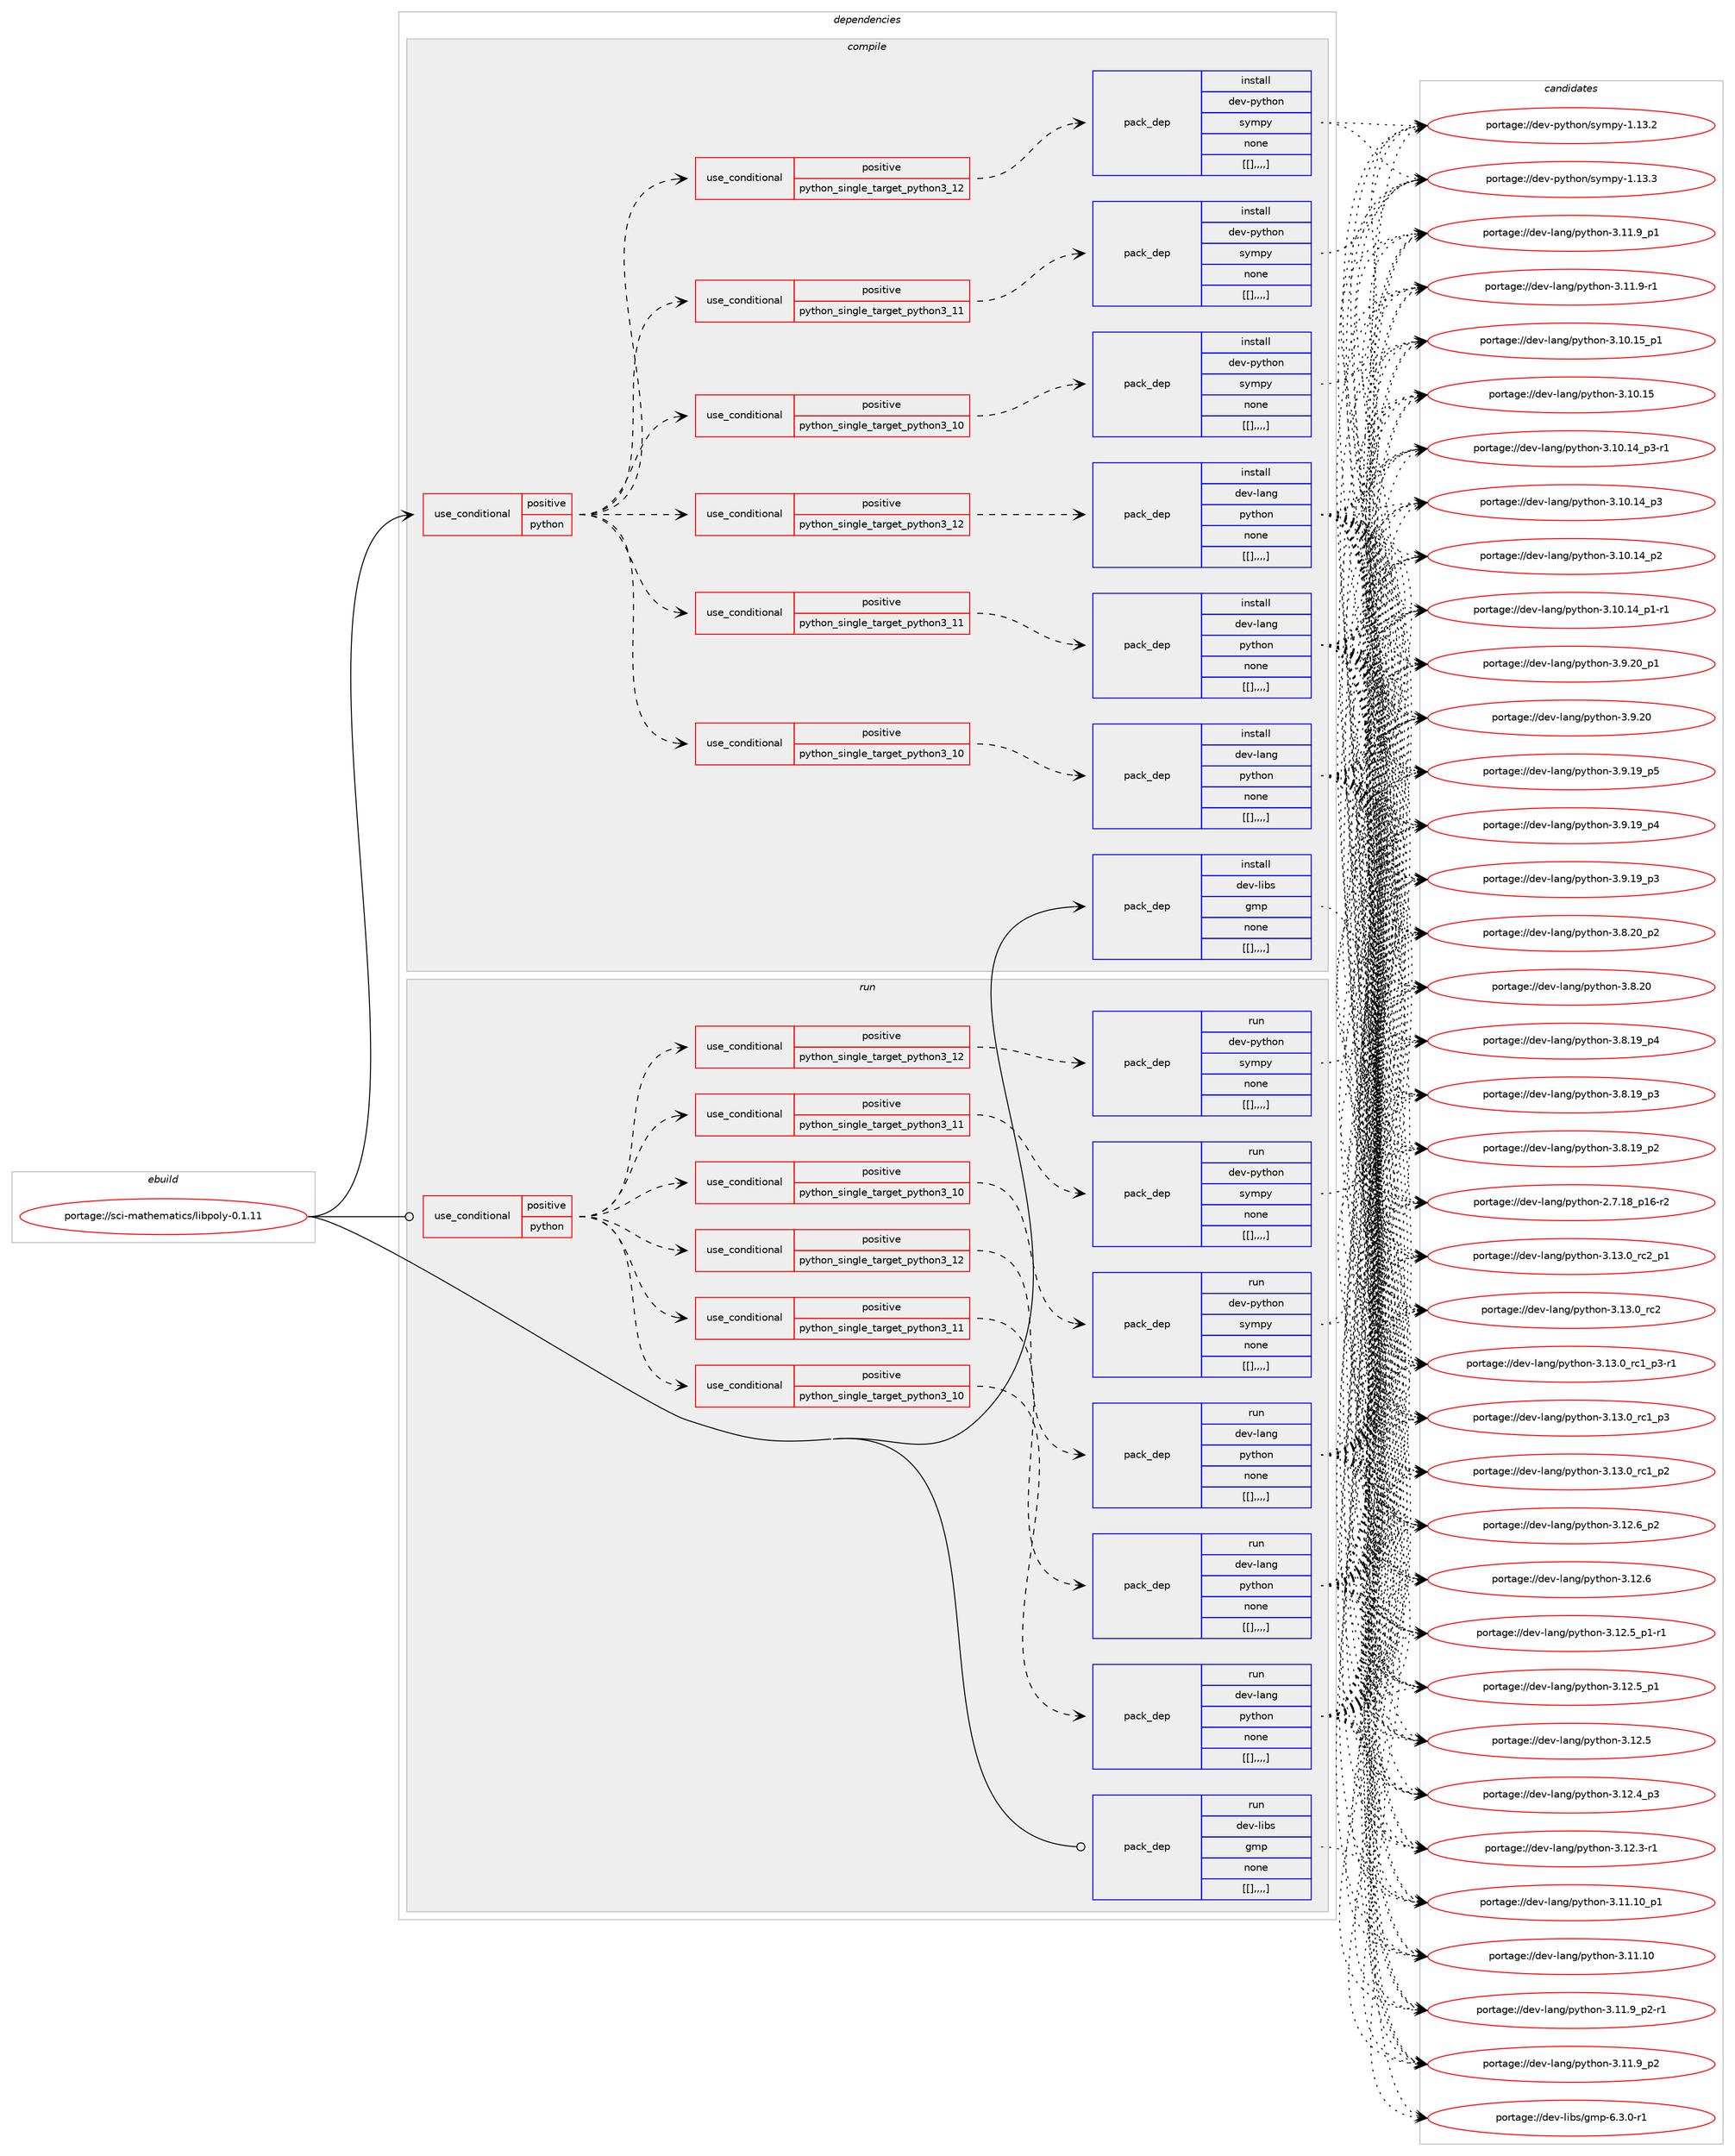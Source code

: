 digraph prolog {

# *************
# Graph options
# *************

newrank=true;
concentrate=true;
compound=true;
graph [rankdir=LR,fontname=Helvetica,fontsize=10,ranksep=1.5];#, ranksep=2.5, nodesep=0.2];
edge  [arrowhead=vee];
node  [fontname=Helvetica,fontsize=10];

# **********
# The ebuild
# **********

subgraph cluster_leftcol {
color=gray;
label=<<i>ebuild</i>>;
id [label="portage://sci-mathematics/libpoly-0.1.11", color=red, width=4, href="../sci-mathematics/libpoly-0.1.11.svg"];
}

# ****************
# The dependencies
# ****************

subgraph cluster_midcol {
color=gray;
label=<<i>dependencies</i>>;
subgraph cluster_compile {
fillcolor="#eeeeee";
style=filled;
label=<<i>compile</i>>;
subgraph cond112012 {
dependency418278 [label=<<TABLE BORDER="0" CELLBORDER="1" CELLSPACING="0" CELLPADDING="4"><TR><TD ROWSPAN="3" CELLPADDING="10">use_conditional</TD></TR><TR><TD>positive</TD></TR><TR><TD>python</TD></TR></TABLE>>, shape=none, color=red];
subgraph cond112013 {
dependency418279 [label=<<TABLE BORDER="0" CELLBORDER="1" CELLSPACING="0" CELLPADDING="4"><TR><TD ROWSPAN="3" CELLPADDING="10">use_conditional</TD></TR><TR><TD>positive</TD></TR><TR><TD>python_single_target_python3_10</TD></TR></TABLE>>, shape=none, color=red];
subgraph pack303366 {
dependency418280 [label=<<TABLE BORDER="0" CELLBORDER="1" CELLSPACING="0" CELLPADDING="4" WIDTH="220"><TR><TD ROWSPAN="6" CELLPADDING="30">pack_dep</TD></TR><TR><TD WIDTH="110">install</TD></TR><TR><TD>dev-lang</TD></TR><TR><TD>python</TD></TR><TR><TD>none</TD></TR><TR><TD>[[],,,,]</TD></TR></TABLE>>, shape=none, color=blue];
}
dependency418279:e -> dependency418280:w [weight=20,style="dashed",arrowhead="vee"];
}
dependency418278:e -> dependency418279:w [weight=20,style="dashed",arrowhead="vee"];
subgraph cond112014 {
dependency418281 [label=<<TABLE BORDER="0" CELLBORDER="1" CELLSPACING="0" CELLPADDING="4"><TR><TD ROWSPAN="3" CELLPADDING="10">use_conditional</TD></TR><TR><TD>positive</TD></TR><TR><TD>python_single_target_python3_11</TD></TR></TABLE>>, shape=none, color=red];
subgraph pack303367 {
dependency418282 [label=<<TABLE BORDER="0" CELLBORDER="1" CELLSPACING="0" CELLPADDING="4" WIDTH="220"><TR><TD ROWSPAN="6" CELLPADDING="30">pack_dep</TD></TR><TR><TD WIDTH="110">install</TD></TR><TR><TD>dev-lang</TD></TR><TR><TD>python</TD></TR><TR><TD>none</TD></TR><TR><TD>[[],,,,]</TD></TR></TABLE>>, shape=none, color=blue];
}
dependency418281:e -> dependency418282:w [weight=20,style="dashed",arrowhead="vee"];
}
dependency418278:e -> dependency418281:w [weight=20,style="dashed",arrowhead="vee"];
subgraph cond112015 {
dependency418283 [label=<<TABLE BORDER="0" CELLBORDER="1" CELLSPACING="0" CELLPADDING="4"><TR><TD ROWSPAN="3" CELLPADDING="10">use_conditional</TD></TR><TR><TD>positive</TD></TR><TR><TD>python_single_target_python3_12</TD></TR></TABLE>>, shape=none, color=red];
subgraph pack303368 {
dependency418284 [label=<<TABLE BORDER="0" CELLBORDER="1" CELLSPACING="0" CELLPADDING="4" WIDTH="220"><TR><TD ROWSPAN="6" CELLPADDING="30">pack_dep</TD></TR><TR><TD WIDTH="110">install</TD></TR><TR><TD>dev-lang</TD></TR><TR><TD>python</TD></TR><TR><TD>none</TD></TR><TR><TD>[[],,,,]</TD></TR></TABLE>>, shape=none, color=blue];
}
dependency418283:e -> dependency418284:w [weight=20,style="dashed",arrowhead="vee"];
}
dependency418278:e -> dependency418283:w [weight=20,style="dashed",arrowhead="vee"];
subgraph cond112016 {
dependency418285 [label=<<TABLE BORDER="0" CELLBORDER="1" CELLSPACING="0" CELLPADDING="4"><TR><TD ROWSPAN="3" CELLPADDING="10">use_conditional</TD></TR><TR><TD>positive</TD></TR><TR><TD>python_single_target_python3_10</TD></TR></TABLE>>, shape=none, color=red];
subgraph pack303369 {
dependency418286 [label=<<TABLE BORDER="0" CELLBORDER="1" CELLSPACING="0" CELLPADDING="4" WIDTH="220"><TR><TD ROWSPAN="6" CELLPADDING="30">pack_dep</TD></TR><TR><TD WIDTH="110">install</TD></TR><TR><TD>dev-python</TD></TR><TR><TD>sympy</TD></TR><TR><TD>none</TD></TR><TR><TD>[[],,,,]</TD></TR></TABLE>>, shape=none, color=blue];
}
dependency418285:e -> dependency418286:w [weight=20,style="dashed",arrowhead="vee"];
}
dependency418278:e -> dependency418285:w [weight=20,style="dashed",arrowhead="vee"];
subgraph cond112017 {
dependency418287 [label=<<TABLE BORDER="0" CELLBORDER="1" CELLSPACING="0" CELLPADDING="4"><TR><TD ROWSPAN="3" CELLPADDING="10">use_conditional</TD></TR><TR><TD>positive</TD></TR><TR><TD>python_single_target_python3_11</TD></TR></TABLE>>, shape=none, color=red];
subgraph pack303370 {
dependency418288 [label=<<TABLE BORDER="0" CELLBORDER="1" CELLSPACING="0" CELLPADDING="4" WIDTH="220"><TR><TD ROWSPAN="6" CELLPADDING="30">pack_dep</TD></TR><TR><TD WIDTH="110">install</TD></TR><TR><TD>dev-python</TD></TR><TR><TD>sympy</TD></TR><TR><TD>none</TD></TR><TR><TD>[[],,,,]</TD></TR></TABLE>>, shape=none, color=blue];
}
dependency418287:e -> dependency418288:w [weight=20,style="dashed",arrowhead="vee"];
}
dependency418278:e -> dependency418287:w [weight=20,style="dashed",arrowhead="vee"];
subgraph cond112018 {
dependency418289 [label=<<TABLE BORDER="0" CELLBORDER="1" CELLSPACING="0" CELLPADDING="4"><TR><TD ROWSPAN="3" CELLPADDING="10">use_conditional</TD></TR><TR><TD>positive</TD></TR><TR><TD>python_single_target_python3_12</TD></TR></TABLE>>, shape=none, color=red];
subgraph pack303371 {
dependency418290 [label=<<TABLE BORDER="0" CELLBORDER="1" CELLSPACING="0" CELLPADDING="4" WIDTH="220"><TR><TD ROWSPAN="6" CELLPADDING="30">pack_dep</TD></TR><TR><TD WIDTH="110">install</TD></TR><TR><TD>dev-python</TD></TR><TR><TD>sympy</TD></TR><TR><TD>none</TD></TR><TR><TD>[[],,,,]</TD></TR></TABLE>>, shape=none, color=blue];
}
dependency418289:e -> dependency418290:w [weight=20,style="dashed",arrowhead="vee"];
}
dependency418278:e -> dependency418289:w [weight=20,style="dashed",arrowhead="vee"];
}
id:e -> dependency418278:w [weight=20,style="solid",arrowhead="vee"];
subgraph pack303372 {
dependency418291 [label=<<TABLE BORDER="0" CELLBORDER="1" CELLSPACING="0" CELLPADDING="4" WIDTH="220"><TR><TD ROWSPAN="6" CELLPADDING="30">pack_dep</TD></TR><TR><TD WIDTH="110">install</TD></TR><TR><TD>dev-libs</TD></TR><TR><TD>gmp</TD></TR><TR><TD>none</TD></TR><TR><TD>[[],,,,]</TD></TR></TABLE>>, shape=none, color=blue];
}
id:e -> dependency418291:w [weight=20,style="solid",arrowhead="vee"];
}
subgraph cluster_compileandrun {
fillcolor="#eeeeee";
style=filled;
label=<<i>compile and run</i>>;
}
subgraph cluster_run {
fillcolor="#eeeeee";
style=filled;
label=<<i>run</i>>;
subgraph cond112019 {
dependency418292 [label=<<TABLE BORDER="0" CELLBORDER="1" CELLSPACING="0" CELLPADDING="4"><TR><TD ROWSPAN="3" CELLPADDING="10">use_conditional</TD></TR><TR><TD>positive</TD></TR><TR><TD>python</TD></TR></TABLE>>, shape=none, color=red];
subgraph cond112020 {
dependency418293 [label=<<TABLE BORDER="0" CELLBORDER="1" CELLSPACING="0" CELLPADDING="4"><TR><TD ROWSPAN="3" CELLPADDING="10">use_conditional</TD></TR><TR><TD>positive</TD></TR><TR><TD>python_single_target_python3_10</TD></TR></TABLE>>, shape=none, color=red];
subgraph pack303373 {
dependency418294 [label=<<TABLE BORDER="0" CELLBORDER="1" CELLSPACING="0" CELLPADDING="4" WIDTH="220"><TR><TD ROWSPAN="6" CELLPADDING="30">pack_dep</TD></TR><TR><TD WIDTH="110">run</TD></TR><TR><TD>dev-lang</TD></TR><TR><TD>python</TD></TR><TR><TD>none</TD></TR><TR><TD>[[],,,,]</TD></TR></TABLE>>, shape=none, color=blue];
}
dependency418293:e -> dependency418294:w [weight=20,style="dashed",arrowhead="vee"];
}
dependency418292:e -> dependency418293:w [weight=20,style="dashed",arrowhead="vee"];
subgraph cond112021 {
dependency418295 [label=<<TABLE BORDER="0" CELLBORDER="1" CELLSPACING="0" CELLPADDING="4"><TR><TD ROWSPAN="3" CELLPADDING="10">use_conditional</TD></TR><TR><TD>positive</TD></TR><TR><TD>python_single_target_python3_11</TD></TR></TABLE>>, shape=none, color=red];
subgraph pack303374 {
dependency418296 [label=<<TABLE BORDER="0" CELLBORDER="1" CELLSPACING="0" CELLPADDING="4" WIDTH="220"><TR><TD ROWSPAN="6" CELLPADDING="30">pack_dep</TD></TR><TR><TD WIDTH="110">run</TD></TR><TR><TD>dev-lang</TD></TR><TR><TD>python</TD></TR><TR><TD>none</TD></TR><TR><TD>[[],,,,]</TD></TR></TABLE>>, shape=none, color=blue];
}
dependency418295:e -> dependency418296:w [weight=20,style="dashed",arrowhead="vee"];
}
dependency418292:e -> dependency418295:w [weight=20,style="dashed",arrowhead="vee"];
subgraph cond112022 {
dependency418297 [label=<<TABLE BORDER="0" CELLBORDER="1" CELLSPACING="0" CELLPADDING="4"><TR><TD ROWSPAN="3" CELLPADDING="10">use_conditional</TD></TR><TR><TD>positive</TD></TR><TR><TD>python_single_target_python3_12</TD></TR></TABLE>>, shape=none, color=red];
subgraph pack303375 {
dependency418298 [label=<<TABLE BORDER="0" CELLBORDER="1" CELLSPACING="0" CELLPADDING="4" WIDTH="220"><TR><TD ROWSPAN="6" CELLPADDING="30">pack_dep</TD></TR><TR><TD WIDTH="110">run</TD></TR><TR><TD>dev-lang</TD></TR><TR><TD>python</TD></TR><TR><TD>none</TD></TR><TR><TD>[[],,,,]</TD></TR></TABLE>>, shape=none, color=blue];
}
dependency418297:e -> dependency418298:w [weight=20,style="dashed",arrowhead="vee"];
}
dependency418292:e -> dependency418297:w [weight=20,style="dashed",arrowhead="vee"];
subgraph cond112023 {
dependency418299 [label=<<TABLE BORDER="0" CELLBORDER="1" CELLSPACING="0" CELLPADDING="4"><TR><TD ROWSPAN="3" CELLPADDING="10">use_conditional</TD></TR><TR><TD>positive</TD></TR><TR><TD>python_single_target_python3_10</TD></TR></TABLE>>, shape=none, color=red];
subgraph pack303376 {
dependency418300 [label=<<TABLE BORDER="0" CELLBORDER="1" CELLSPACING="0" CELLPADDING="4" WIDTH="220"><TR><TD ROWSPAN="6" CELLPADDING="30">pack_dep</TD></TR><TR><TD WIDTH="110">run</TD></TR><TR><TD>dev-python</TD></TR><TR><TD>sympy</TD></TR><TR><TD>none</TD></TR><TR><TD>[[],,,,]</TD></TR></TABLE>>, shape=none, color=blue];
}
dependency418299:e -> dependency418300:w [weight=20,style="dashed",arrowhead="vee"];
}
dependency418292:e -> dependency418299:w [weight=20,style="dashed",arrowhead="vee"];
subgraph cond112024 {
dependency418301 [label=<<TABLE BORDER="0" CELLBORDER="1" CELLSPACING="0" CELLPADDING="4"><TR><TD ROWSPAN="3" CELLPADDING="10">use_conditional</TD></TR><TR><TD>positive</TD></TR><TR><TD>python_single_target_python3_11</TD></TR></TABLE>>, shape=none, color=red];
subgraph pack303377 {
dependency418302 [label=<<TABLE BORDER="0" CELLBORDER="1" CELLSPACING="0" CELLPADDING="4" WIDTH="220"><TR><TD ROWSPAN="6" CELLPADDING="30">pack_dep</TD></TR><TR><TD WIDTH="110">run</TD></TR><TR><TD>dev-python</TD></TR><TR><TD>sympy</TD></TR><TR><TD>none</TD></TR><TR><TD>[[],,,,]</TD></TR></TABLE>>, shape=none, color=blue];
}
dependency418301:e -> dependency418302:w [weight=20,style="dashed",arrowhead="vee"];
}
dependency418292:e -> dependency418301:w [weight=20,style="dashed",arrowhead="vee"];
subgraph cond112025 {
dependency418303 [label=<<TABLE BORDER="0" CELLBORDER="1" CELLSPACING="0" CELLPADDING="4"><TR><TD ROWSPAN="3" CELLPADDING="10">use_conditional</TD></TR><TR><TD>positive</TD></TR><TR><TD>python_single_target_python3_12</TD></TR></TABLE>>, shape=none, color=red];
subgraph pack303378 {
dependency418304 [label=<<TABLE BORDER="0" CELLBORDER="1" CELLSPACING="0" CELLPADDING="4" WIDTH="220"><TR><TD ROWSPAN="6" CELLPADDING="30">pack_dep</TD></TR><TR><TD WIDTH="110">run</TD></TR><TR><TD>dev-python</TD></TR><TR><TD>sympy</TD></TR><TR><TD>none</TD></TR><TR><TD>[[],,,,]</TD></TR></TABLE>>, shape=none, color=blue];
}
dependency418303:e -> dependency418304:w [weight=20,style="dashed",arrowhead="vee"];
}
dependency418292:e -> dependency418303:w [weight=20,style="dashed",arrowhead="vee"];
}
id:e -> dependency418292:w [weight=20,style="solid",arrowhead="odot"];
subgraph pack303379 {
dependency418305 [label=<<TABLE BORDER="0" CELLBORDER="1" CELLSPACING="0" CELLPADDING="4" WIDTH="220"><TR><TD ROWSPAN="6" CELLPADDING="30">pack_dep</TD></TR><TR><TD WIDTH="110">run</TD></TR><TR><TD>dev-libs</TD></TR><TR><TD>gmp</TD></TR><TR><TD>none</TD></TR><TR><TD>[[],,,,]</TD></TR></TABLE>>, shape=none, color=blue];
}
id:e -> dependency418305:w [weight=20,style="solid",arrowhead="odot"];
}
}

# **************
# The candidates
# **************

subgraph cluster_choices {
rank=same;
color=gray;
label=<<i>candidates</i>>;

subgraph choice303366 {
color=black;
nodesep=1;
choice100101118451089711010347112121116104111110455146495146489511499509511249 [label="portage://dev-lang/python-3.13.0_rc2_p1", color=red, width=4,href="../dev-lang/python-3.13.0_rc2_p1.svg"];
choice10010111845108971101034711212111610411111045514649514648951149950 [label="portage://dev-lang/python-3.13.0_rc2", color=red, width=4,href="../dev-lang/python-3.13.0_rc2.svg"];
choice1001011184510897110103471121211161041111104551464951464895114994995112514511449 [label="portage://dev-lang/python-3.13.0_rc1_p3-r1", color=red, width=4,href="../dev-lang/python-3.13.0_rc1_p3-r1.svg"];
choice100101118451089711010347112121116104111110455146495146489511499499511251 [label="portage://dev-lang/python-3.13.0_rc1_p3", color=red, width=4,href="../dev-lang/python-3.13.0_rc1_p3.svg"];
choice100101118451089711010347112121116104111110455146495146489511499499511250 [label="portage://dev-lang/python-3.13.0_rc1_p2", color=red, width=4,href="../dev-lang/python-3.13.0_rc1_p2.svg"];
choice100101118451089711010347112121116104111110455146495046549511250 [label="portage://dev-lang/python-3.12.6_p2", color=red, width=4,href="../dev-lang/python-3.12.6_p2.svg"];
choice10010111845108971101034711212111610411111045514649504654 [label="portage://dev-lang/python-3.12.6", color=red, width=4,href="../dev-lang/python-3.12.6.svg"];
choice1001011184510897110103471121211161041111104551464950465395112494511449 [label="portage://dev-lang/python-3.12.5_p1-r1", color=red, width=4,href="../dev-lang/python-3.12.5_p1-r1.svg"];
choice100101118451089711010347112121116104111110455146495046539511249 [label="portage://dev-lang/python-3.12.5_p1", color=red, width=4,href="../dev-lang/python-3.12.5_p1.svg"];
choice10010111845108971101034711212111610411111045514649504653 [label="portage://dev-lang/python-3.12.5", color=red, width=4,href="../dev-lang/python-3.12.5.svg"];
choice100101118451089711010347112121116104111110455146495046529511251 [label="portage://dev-lang/python-3.12.4_p3", color=red, width=4,href="../dev-lang/python-3.12.4_p3.svg"];
choice100101118451089711010347112121116104111110455146495046514511449 [label="portage://dev-lang/python-3.12.3-r1", color=red, width=4,href="../dev-lang/python-3.12.3-r1.svg"];
choice10010111845108971101034711212111610411111045514649494649489511249 [label="portage://dev-lang/python-3.11.10_p1", color=red, width=4,href="../dev-lang/python-3.11.10_p1.svg"];
choice1001011184510897110103471121211161041111104551464949464948 [label="portage://dev-lang/python-3.11.10", color=red, width=4,href="../dev-lang/python-3.11.10.svg"];
choice1001011184510897110103471121211161041111104551464949465795112504511449 [label="portage://dev-lang/python-3.11.9_p2-r1", color=red, width=4,href="../dev-lang/python-3.11.9_p2-r1.svg"];
choice100101118451089711010347112121116104111110455146494946579511250 [label="portage://dev-lang/python-3.11.9_p2", color=red, width=4,href="../dev-lang/python-3.11.9_p2.svg"];
choice100101118451089711010347112121116104111110455146494946579511249 [label="portage://dev-lang/python-3.11.9_p1", color=red, width=4,href="../dev-lang/python-3.11.9_p1.svg"];
choice100101118451089711010347112121116104111110455146494946574511449 [label="portage://dev-lang/python-3.11.9-r1", color=red, width=4,href="../dev-lang/python-3.11.9-r1.svg"];
choice10010111845108971101034711212111610411111045514649484649539511249 [label="portage://dev-lang/python-3.10.15_p1", color=red, width=4,href="../dev-lang/python-3.10.15_p1.svg"];
choice1001011184510897110103471121211161041111104551464948464953 [label="portage://dev-lang/python-3.10.15", color=red, width=4,href="../dev-lang/python-3.10.15.svg"];
choice100101118451089711010347112121116104111110455146494846495295112514511449 [label="portage://dev-lang/python-3.10.14_p3-r1", color=red, width=4,href="../dev-lang/python-3.10.14_p3-r1.svg"];
choice10010111845108971101034711212111610411111045514649484649529511251 [label="portage://dev-lang/python-3.10.14_p3", color=red, width=4,href="../dev-lang/python-3.10.14_p3.svg"];
choice10010111845108971101034711212111610411111045514649484649529511250 [label="portage://dev-lang/python-3.10.14_p2", color=red, width=4,href="../dev-lang/python-3.10.14_p2.svg"];
choice100101118451089711010347112121116104111110455146494846495295112494511449 [label="portage://dev-lang/python-3.10.14_p1-r1", color=red, width=4,href="../dev-lang/python-3.10.14_p1-r1.svg"];
choice100101118451089711010347112121116104111110455146574650489511249 [label="portage://dev-lang/python-3.9.20_p1", color=red, width=4,href="../dev-lang/python-3.9.20_p1.svg"];
choice10010111845108971101034711212111610411111045514657465048 [label="portage://dev-lang/python-3.9.20", color=red, width=4,href="../dev-lang/python-3.9.20.svg"];
choice100101118451089711010347112121116104111110455146574649579511253 [label="portage://dev-lang/python-3.9.19_p5", color=red, width=4,href="../dev-lang/python-3.9.19_p5.svg"];
choice100101118451089711010347112121116104111110455146574649579511252 [label="portage://dev-lang/python-3.9.19_p4", color=red, width=4,href="../dev-lang/python-3.9.19_p4.svg"];
choice100101118451089711010347112121116104111110455146574649579511251 [label="portage://dev-lang/python-3.9.19_p3", color=red, width=4,href="../dev-lang/python-3.9.19_p3.svg"];
choice100101118451089711010347112121116104111110455146564650489511250 [label="portage://dev-lang/python-3.8.20_p2", color=red, width=4,href="../dev-lang/python-3.8.20_p2.svg"];
choice10010111845108971101034711212111610411111045514656465048 [label="portage://dev-lang/python-3.8.20", color=red, width=4,href="../dev-lang/python-3.8.20.svg"];
choice100101118451089711010347112121116104111110455146564649579511252 [label="portage://dev-lang/python-3.8.19_p4", color=red, width=4,href="../dev-lang/python-3.8.19_p4.svg"];
choice100101118451089711010347112121116104111110455146564649579511251 [label="portage://dev-lang/python-3.8.19_p3", color=red, width=4,href="../dev-lang/python-3.8.19_p3.svg"];
choice100101118451089711010347112121116104111110455146564649579511250 [label="portage://dev-lang/python-3.8.19_p2", color=red, width=4,href="../dev-lang/python-3.8.19_p2.svg"];
choice100101118451089711010347112121116104111110455046554649569511249544511450 [label="portage://dev-lang/python-2.7.18_p16-r2", color=red, width=4,href="../dev-lang/python-2.7.18_p16-r2.svg"];
dependency418280:e -> choice100101118451089711010347112121116104111110455146495146489511499509511249:w [style=dotted,weight="100"];
dependency418280:e -> choice10010111845108971101034711212111610411111045514649514648951149950:w [style=dotted,weight="100"];
dependency418280:e -> choice1001011184510897110103471121211161041111104551464951464895114994995112514511449:w [style=dotted,weight="100"];
dependency418280:e -> choice100101118451089711010347112121116104111110455146495146489511499499511251:w [style=dotted,weight="100"];
dependency418280:e -> choice100101118451089711010347112121116104111110455146495146489511499499511250:w [style=dotted,weight="100"];
dependency418280:e -> choice100101118451089711010347112121116104111110455146495046549511250:w [style=dotted,weight="100"];
dependency418280:e -> choice10010111845108971101034711212111610411111045514649504654:w [style=dotted,weight="100"];
dependency418280:e -> choice1001011184510897110103471121211161041111104551464950465395112494511449:w [style=dotted,weight="100"];
dependency418280:e -> choice100101118451089711010347112121116104111110455146495046539511249:w [style=dotted,weight="100"];
dependency418280:e -> choice10010111845108971101034711212111610411111045514649504653:w [style=dotted,weight="100"];
dependency418280:e -> choice100101118451089711010347112121116104111110455146495046529511251:w [style=dotted,weight="100"];
dependency418280:e -> choice100101118451089711010347112121116104111110455146495046514511449:w [style=dotted,weight="100"];
dependency418280:e -> choice10010111845108971101034711212111610411111045514649494649489511249:w [style=dotted,weight="100"];
dependency418280:e -> choice1001011184510897110103471121211161041111104551464949464948:w [style=dotted,weight="100"];
dependency418280:e -> choice1001011184510897110103471121211161041111104551464949465795112504511449:w [style=dotted,weight="100"];
dependency418280:e -> choice100101118451089711010347112121116104111110455146494946579511250:w [style=dotted,weight="100"];
dependency418280:e -> choice100101118451089711010347112121116104111110455146494946579511249:w [style=dotted,weight="100"];
dependency418280:e -> choice100101118451089711010347112121116104111110455146494946574511449:w [style=dotted,weight="100"];
dependency418280:e -> choice10010111845108971101034711212111610411111045514649484649539511249:w [style=dotted,weight="100"];
dependency418280:e -> choice1001011184510897110103471121211161041111104551464948464953:w [style=dotted,weight="100"];
dependency418280:e -> choice100101118451089711010347112121116104111110455146494846495295112514511449:w [style=dotted,weight="100"];
dependency418280:e -> choice10010111845108971101034711212111610411111045514649484649529511251:w [style=dotted,weight="100"];
dependency418280:e -> choice10010111845108971101034711212111610411111045514649484649529511250:w [style=dotted,weight="100"];
dependency418280:e -> choice100101118451089711010347112121116104111110455146494846495295112494511449:w [style=dotted,weight="100"];
dependency418280:e -> choice100101118451089711010347112121116104111110455146574650489511249:w [style=dotted,weight="100"];
dependency418280:e -> choice10010111845108971101034711212111610411111045514657465048:w [style=dotted,weight="100"];
dependency418280:e -> choice100101118451089711010347112121116104111110455146574649579511253:w [style=dotted,weight="100"];
dependency418280:e -> choice100101118451089711010347112121116104111110455146574649579511252:w [style=dotted,weight="100"];
dependency418280:e -> choice100101118451089711010347112121116104111110455146574649579511251:w [style=dotted,weight="100"];
dependency418280:e -> choice100101118451089711010347112121116104111110455146564650489511250:w [style=dotted,weight="100"];
dependency418280:e -> choice10010111845108971101034711212111610411111045514656465048:w [style=dotted,weight="100"];
dependency418280:e -> choice100101118451089711010347112121116104111110455146564649579511252:w [style=dotted,weight="100"];
dependency418280:e -> choice100101118451089711010347112121116104111110455146564649579511251:w [style=dotted,weight="100"];
dependency418280:e -> choice100101118451089711010347112121116104111110455146564649579511250:w [style=dotted,weight="100"];
dependency418280:e -> choice100101118451089711010347112121116104111110455046554649569511249544511450:w [style=dotted,weight="100"];
}
subgraph choice303367 {
color=black;
nodesep=1;
choice100101118451089711010347112121116104111110455146495146489511499509511249 [label="portage://dev-lang/python-3.13.0_rc2_p1", color=red, width=4,href="../dev-lang/python-3.13.0_rc2_p1.svg"];
choice10010111845108971101034711212111610411111045514649514648951149950 [label="portage://dev-lang/python-3.13.0_rc2", color=red, width=4,href="../dev-lang/python-3.13.0_rc2.svg"];
choice1001011184510897110103471121211161041111104551464951464895114994995112514511449 [label="portage://dev-lang/python-3.13.0_rc1_p3-r1", color=red, width=4,href="../dev-lang/python-3.13.0_rc1_p3-r1.svg"];
choice100101118451089711010347112121116104111110455146495146489511499499511251 [label="portage://dev-lang/python-3.13.0_rc1_p3", color=red, width=4,href="../dev-lang/python-3.13.0_rc1_p3.svg"];
choice100101118451089711010347112121116104111110455146495146489511499499511250 [label="portage://dev-lang/python-3.13.0_rc1_p2", color=red, width=4,href="../dev-lang/python-3.13.0_rc1_p2.svg"];
choice100101118451089711010347112121116104111110455146495046549511250 [label="portage://dev-lang/python-3.12.6_p2", color=red, width=4,href="../dev-lang/python-3.12.6_p2.svg"];
choice10010111845108971101034711212111610411111045514649504654 [label="portage://dev-lang/python-3.12.6", color=red, width=4,href="../dev-lang/python-3.12.6.svg"];
choice1001011184510897110103471121211161041111104551464950465395112494511449 [label="portage://dev-lang/python-3.12.5_p1-r1", color=red, width=4,href="../dev-lang/python-3.12.5_p1-r1.svg"];
choice100101118451089711010347112121116104111110455146495046539511249 [label="portage://dev-lang/python-3.12.5_p1", color=red, width=4,href="../dev-lang/python-3.12.5_p1.svg"];
choice10010111845108971101034711212111610411111045514649504653 [label="portage://dev-lang/python-3.12.5", color=red, width=4,href="../dev-lang/python-3.12.5.svg"];
choice100101118451089711010347112121116104111110455146495046529511251 [label="portage://dev-lang/python-3.12.4_p3", color=red, width=4,href="../dev-lang/python-3.12.4_p3.svg"];
choice100101118451089711010347112121116104111110455146495046514511449 [label="portage://dev-lang/python-3.12.3-r1", color=red, width=4,href="../dev-lang/python-3.12.3-r1.svg"];
choice10010111845108971101034711212111610411111045514649494649489511249 [label="portage://dev-lang/python-3.11.10_p1", color=red, width=4,href="../dev-lang/python-3.11.10_p1.svg"];
choice1001011184510897110103471121211161041111104551464949464948 [label="portage://dev-lang/python-3.11.10", color=red, width=4,href="../dev-lang/python-3.11.10.svg"];
choice1001011184510897110103471121211161041111104551464949465795112504511449 [label="portage://dev-lang/python-3.11.9_p2-r1", color=red, width=4,href="../dev-lang/python-3.11.9_p2-r1.svg"];
choice100101118451089711010347112121116104111110455146494946579511250 [label="portage://dev-lang/python-3.11.9_p2", color=red, width=4,href="../dev-lang/python-3.11.9_p2.svg"];
choice100101118451089711010347112121116104111110455146494946579511249 [label="portage://dev-lang/python-3.11.9_p1", color=red, width=4,href="../dev-lang/python-3.11.9_p1.svg"];
choice100101118451089711010347112121116104111110455146494946574511449 [label="portage://dev-lang/python-3.11.9-r1", color=red, width=4,href="../dev-lang/python-3.11.9-r1.svg"];
choice10010111845108971101034711212111610411111045514649484649539511249 [label="portage://dev-lang/python-3.10.15_p1", color=red, width=4,href="../dev-lang/python-3.10.15_p1.svg"];
choice1001011184510897110103471121211161041111104551464948464953 [label="portage://dev-lang/python-3.10.15", color=red, width=4,href="../dev-lang/python-3.10.15.svg"];
choice100101118451089711010347112121116104111110455146494846495295112514511449 [label="portage://dev-lang/python-3.10.14_p3-r1", color=red, width=4,href="../dev-lang/python-3.10.14_p3-r1.svg"];
choice10010111845108971101034711212111610411111045514649484649529511251 [label="portage://dev-lang/python-3.10.14_p3", color=red, width=4,href="../dev-lang/python-3.10.14_p3.svg"];
choice10010111845108971101034711212111610411111045514649484649529511250 [label="portage://dev-lang/python-3.10.14_p2", color=red, width=4,href="../dev-lang/python-3.10.14_p2.svg"];
choice100101118451089711010347112121116104111110455146494846495295112494511449 [label="portage://dev-lang/python-3.10.14_p1-r1", color=red, width=4,href="../dev-lang/python-3.10.14_p1-r1.svg"];
choice100101118451089711010347112121116104111110455146574650489511249 [label="portage://dev-lang/python-3.9.20_p1", color=red, width=4,href="../dev-lang/python-3.9.20_p1.svg"];
choice10010111845108971101034711212111610411111045514657465048 [label="portage://dev-lang/python-3.9.20", color=red, width=4,href="../dev-lang/python-3.9.20.svg"];
choice100101118451089711010347112121116104111110455146574649579511253 [label="portage://dev-lang/python-3.9.19_p5", color=red, width=4,href="../dev-lang/python-3.9.19_p5.svg"];
choice100101118451089711010347112121116104111110455146574649579511252 [label="portage://dev-lang/python-3.9.19_p4", color=red, width=4,href="../dev-lang/python-3.9.19_p4.svg"];
choice100101118451089711010347112121116104111110455146574649579511251 [label="portage://dev-lang/python-3.9.19_p3", color=red, width=4,href="../dev-lang/python-3.9.19_p3.svg"];
choice100101118451089711010347112121116104111110455146564650489511250 [label="portage://dev-lang/python-3.8.20_p2", color=red, width=4,href="../dev-lang/python-3.8.20_p2.svg"];
choice10010111845108971101034711212111610411111045514656465048 [label="portage://dev-lang/python-3.8.20", color=red, width=4,href="../dev-lang/python-3.8.20.svg"];
choice100101118451089711010347112121116104111110455146564649579511252 [label="portage://dev-lang/python-3.8.19_p4", color=red, width=4,href="../dev-lang/python-3.8.19_p4.svg"];
choice100101118451089711010347112121116104111110455146564649579511251 [label="portage://dev-lang/python-3.8.19_p3", color=red, width=4,href="../dev-lang/python-3.8.19_p3.svg"];
choice100101118451089711010347112121116104111110455146564649579511250 [label="portage://dev-lang/python-3.8.19_p2", color=red, width=4,href="../dev-lang/python-3.8.19_p2.svg"];
choice100101118451089711010347112121116104111110455046554649569511249544511450 [label="portage://dev-lang/python-2.7.18_p16-r2", color=red, width=4,href="../dev-lang/python-2.7.18_p16-r2.svg"];
dependency418282:e -> choice100101118451089711010347112121116104111110455146495146489511499509511249:w [style=dotted,weight="100"];
dependency418282:e -> choice10010111845108971101034711212111610411111045514649514648951149950:w [style=dotted,weight="100"];
dependency418282:e -> choice1001011184510897110103471121211161041111104551464951464895114994995112514511449:w [style=dotted,weight="100"];
dependency418282:e -> choice100101118451089711010347112121116104111110455146495146489511499499511251:w [style=dotted,weight="100"];
dependency418282:e -> choice100101118451089711010347112121116104111110455146495146489511499499511250:w [style=dotted,weight="100"];
dependency418282:e -> choice100101118451089711010347112121116104111110455146495046549511250:w [style=dotted,weight="100"];
dependency418282:e -> choice10010111845108971101034711212111610411111045514649504654:w [style=dotted,weight="100"];
dependency418282:e -> choice1001011184510897110103471121211161041111104551464950465395112494511449:w [style=dotted,weight="100"];
dependency418282:e -> choice100101118451089711010347112121116104111110455146495046539511249:w [style=dotted,weight="100"];
dependency418282:e -> choice10010111845108971101034711212111610411111045514649504653:w [style=dotted,weight="100"];
dependency418282:e -> choice100101118451089711010347112121116104111110455146495046529511251:w [style=dotted,weight="100"];
dependency418282:e -> choice100101118451089711010347112121116104111110455146495046514511449:w [style=dotted,weight="100"];
dependency418282:e -> choice10010111845108971101034711212111610411111045514649494649489511249:w [style=dotted,weight="100"];
dependency418282:e -> choice1001011184510897110103471121211161041111104551464949464948:w [style=dotted,weight="100"];
dependency418282:e -> choice1001011184510897110103471121211161041111104551464949465795112504511449:w [style=dotted,weight="100"];
dependency418282:e -> choice100101118451089711010347112121116104111110455146494946579511250:w [style=dotted,weight="100"];
dependency418282:e -> choice100101118451089711010347112121116104111110455146494946579511249:w [style=dotted,weight="100"];
dependency418282:e -> choice100101118451089711010347112121116104111110455146494946574511449:w [style=dotted,weight="100"];
dependency418282:e -> choice10010111845108971101034711212111610411111045514649484649539511249:w [style=dotted,weight="100"];
dependency418282:e -> choice1001011184510897110103471121211161041111104551464948464953:w [style=dotted,weight="100"];
dependency418282:e -> choice100101118451089711010347112121116104111110455146494846495295112514511449:w [style=dotted,weight="100"];
dependency418282:e -> choice10010111845108971101034711212111610411111045514649484649529511251:w [style=dotted,weight="100"];
dependency418282:e -> choice10010111845108971101034711212111610411111045514649484649529511250:w [style=dotted,weight="100"];
dependency418282:e -> choice100101118451089711010347112121116104111110455146494846495295112494511449:w [style=dotted,weight="100"];
dependency418282:e -> choice100101118451089711010347112121116104111110455146574650489511249:w [style=dotted,weight="100"];
dependency418282:e -> choice10010111845108971101034711212111610411111045514657465048:w [style=dotted,weight="100"];
dependency418282:e -> choice100101118451089711010347112121116104111110455146574649579511253:w [style=dotted,weight="100"];
dependency418282:e -> choice100101118451089711010347112121116104111110455146574649579511252:w [style=dotted,weight="100"];
dependency418282:e -> choice100101118451089711010347112121116104111110455146574649579511251:w [style=dotted,weight="100"];
dependency418282:e -> choice100101118451089711010347112121116104111110455146564650489511250:w [style=dotted,weight="100"];
dependency418282:e -> choice10010111845108971101034711212111610411111045514656465048:w [style=dotted,weight="100"];
dependency418282:e -> choice100101118451089711010347112121116104111110455146564649579511252:w [style=dotted,weight="100"];
dependency418282:e -> choice100101118451089711010347112121116104111110455146564649579511251:w [style=dotted,weight="100"];
dependency418282:e -> choice100101118451089711010347112121116104111110455146564649579511250:w [style=dotted,weight="100"];
dependency418282:e -> choice100101118451089711010347112121116104111110455046554649569511249544511450:w [style=dotted,weight="100"];
}
subgraph choice303368 {
color=black;
nodesep=1;
choice100101118451089711010347112121116104111110455146495146489511499509511249 [label="portage://dev-lang/python-3.13.0_rc2_p1", color=red, width=4,href="../dev-lang/python-3.13.0_rc2_p1.svg"];
choice10010111845108971101034711212111610411111045514649514648951149950 [label="portage://dev-lang/python-3.13.0_rc2", color=red, width=4,href="../dev-lang/python-3.13.0_rc2.svg"];
choice1001011184510897110103471121211161041111104551464951464895114994995112514511449 [label="portage://dev-lang/python-3.13.0_rc1_p3-r1", color=red, width=4,href="../dev-lang/python-3.13.0_rc1_p3-r1.svg"];
choice100101118451089711010347112121116104111110455146495146489511499499511251 [label="portage://dev-lang/python-3.13.0_rc1_p3", color=red, width=4,href="../dev-lang/python-3.13.0_rc1_p3.svg"];
choice100101118451089711010347112121116104111110455146495146489511499499511250 [label="portage://dev-lang/python-3.13.0_rc1_p2", color=red, width=4,href="../dev-lang/python-3.13.0_rc1_p2.svg"];
choice100101118451089711010347112121116104111110455146495046549511250 [label="portage://dev-lang/python-3.12.6_p2", color=red, width=4,href="../dev-lang/python-3.12.6_p2.svg"];
choice10010111845108971101034711212111610411111045514649504654 [label="portage://dev-lang/python-3.12.6", color=red, width=4,href="../dev-lang/python-3.12.6.svg"];
choice1001011184510897110103471121211161041111104551464950465395112494511449 [label="portage://dev-lang/python-3.12.5_p1-r1", color=red, width=4,href="../dev-lang/python-3.12.5_p1-r1.svg"];
choice100101118451089711010347112121116104111110455146495046539511249 [label="portage://dev-lang/python-3.12.5_p1", color=red, width=4,href="../dev-lang/python-3.12.5_p1.svg"];
choice10010111845108971101034711212111610411111045514649504653 [label="portage://dev-lang/python-3.12.5", color=red, width=4,href="../dev-lang/python-3.12.5.svg"];
choice100101118451089711010347112121116104111110455146495046529511251 [label="portage://dev-lang/python-3.12.4_p3", color=red, width=4,href="../dev-lang/python-3.12.4_p3.svg"];
choice100101118451089711010347112121116104111110455146495046514511449 [label="portage://dev-lang/python-3.12.3-r1", color=red, width=4,href="../dev-lang/python-3.12.3-r1.svg"];
choice10010111845108971101034711212111610411111045514649494649489511249 [label="portage://dev-lang/python-3.11.10_p1", color=red, width=4,href="../dev-lang/python-3.11.10_p1.svg"];
choice1001011184510897110103471121211161041111104551464949464948 [label="portage://dev-lang/python-3.11.10", color=red, width=4,href="../dev-lang/python-3.11.10.svg"];
choice1001011184510897110103471121211161041111104551464949465795112504511449 [label="portage://dev-lang/python-3.11.9_p2-r1", color=red, width=4,href="../dev-lang/python-3.11.9_p2-r1.svg"];
choice100101118451089711010347112121116104111110455146494946579511250 [label="portage://dev-lang/python-3.11.9_p2", color=red, width=4,href="../dev-lang/python-3.11.9_p2.svg"];
choice100101118451089711010347112121116104111110455146494946579511249 [label="portage://dev-lang/python-3.11.9_p1", color=red, width=4,href="../dev-lang/python-3.11.9_p1.svg"];
choice100101118451089711010347112121116104111110455146494946574511449 [label="portage://dev-lang/python-3.11.9-r1", color=red, width=4,href="../dev-lang/python-3.11.9-r1.svg"];
choice10010111845108971101034711212111610411111045514649484649539511249 [label="portage://dev-lang/python-3.10.15_p1", color=red, width=4,href="../dev-lang/python-3.10.15_p1.svg"];
choice1001011184510897110103471121211161041111104551464948464953 [label="portage://dev-lang/python-3.10.15", color=red, width=4,href="../dev-lang/python-3.10.15.svg"];
choice100101118451089711010347112121116104111110455146494846495295112514511449 [label="portage://dev-lang/python-3.10.14_p3-r1", color=red, width=4,href="../dev-lang/python-3.10.14_p3-r1.svg"];
choice10010111845108971101034711212111610411111045514649484649529511251 [label="portage://dev-lang/python-3.10.14_p3", color=red, width=4,href="../dev-lang/python-3.10.14_p3.svg"];
choice10010111845108971101034711212111610411111045514649484649529511250 [label="portage://dev-lang/python-3.10.14_p2", color=red, width=4,href="../dev-lang/python-3.10.14_p2.svg"];
choice100101118451089711010347112121116104111110455146494846495295112494511449 [label="portage://dev-lang/python-3.10.14_p1-r1", color=red, width=4,href="../dev-lang/python-3.10.14_p1-r1.svg"];
choice100101118451089711010347112121116104111110455146574650489511249 [label="portage://dev-lang/python-3.9.20_p1", color=red, width=4,href="../dev-lang/python-3.9.20_p1.svg"];
choice10010111845108971101034711212111610411111045514657465048 [label="portage://dev-lang/python-3.9.20", color=red, width=4,href="../dev-lang/python-3.9.20.svg"];
choice100101118451089711010347112121116104111110455146574649579511253 [label="portage://dev-lang/python-3.9.19_p5", color=red, width=4,href="../dev-lang/python-3.9.19_p5.svg"];
choice100101118451089711010347112121116104111110455146574649579511252 [label="portage://dev-lang/python-3.9.19_p4", color=red, width=4,href="../dev-lang/python-3.9.19_p4.svg"];
choice100101118451089711010347112121116104111110455146574649579511251 [label="portage://dev-lang/python-3.9.19_p3", color=red, width=4,href="../dev-lang/python-3.9.19_p3.svg"];
choice100101118451089711010347112121116104111110455146564650489511250 [label="portage://dev-lang/python-3.8.20_p2", color=red, width=4,href="../dev-lang/python-3.8.20_p2.svg"];
choice10010111845108971101034711212111610411111045514656465048 [label="portage://dev-lang/python-3.8.20", color=red, width=4,href="../dev-lang/python-3.8.20.svg"];
choice100101118451089711010347112121116104111110455146564649579511252 [label="portage://dev-lang/python-3.8.19_p4", color=red, width=4,href="../dev-lang/python-3.8.19_p4.svg"];
choice100101118451089711010347112121116104111110455146564649579511251 [label="portage://dev-lang/python-3.8.19_p3", color=red, width=4,href="../dev-lang/python-3.8.19_p3.svg"];
choice100101118451089711010347112121116104111110455146564649579511250 [label="portage://dev-lang/python-3.8.19_p2", color=red, width=4,href="../dev-lang/python-3.8.19_p2.svg"];
choice100101118451089711010347112121116104111110455046554649569511249544511450 [label="portage://dev-lang/python-2.7.18_p16-r2", color=red, width=4,href="../dev-lang/python-2.7.18_p16-r2.svg"];
dependency418284:e -> choice100101118451089711010347112121116104111110455146495146489511499509511249:w [style=dotted,weight="100"];
dependency418284:e -> choice10010111845108971101034711212111610411111045514649514648951149950:w [style=dotted,weight="100"];
dependency418284:e -> choice1001011184510897110103471121211161041111104551464951464895114994995112514511449:w [style=dotted,weight="100"];
dependency418284:e -> choice100101118451089711010347112121116104111110455146495146489511499499511251:w [style=dotted,weight="100"];
dependency418284:e -> choice100101118451089711010347112121116104111110455146495146489511499499511250:w [style=dotted,weight="100"];
dependency418284:e -> choice100101118451089711010347112121116104111110455146495046549511250:w [style=dotted,weight="100"];
dependency418284:e -> choice10010111845108971101034711212111610411111045514649504654:w [style=dotted,weight="100"];
dependency418284:e -> choice1001011184510897110103471121211161041111104551464950465395112494511449:w [style=dotted,weight="100"];
dependency418284:e -> choice100101118451089711010347112121116104111110455146495046539511249:w [style=dotted,weight="100"];
dependency418284:e -> choice10010111845108971101034711212111610411111045514649504653:w [style=dotted,weight="100"];
dependency418284:e -> choice100101118451089711010347112121116104111110455146495046529511251:w [style=dotted,weight="100"];
dependency418284:e -> choice100101118451089711010347112121116104111110455146495046514511449:w [style=dotted,weight="100"];
dependency418284:e -> choice10010111845108971101034711212111610411111045514649494649489511249:w [style=dotted,weight="100"];
dependency418284:e -> choice1001011184510897110103471121211161041111104551464949464948:w [style=dotted,weight="100"];
dependency418284:e -> choice1001011184510897110103471121211161041111104551464949465795112504511449:w [style=dotted,weight="100"];
dependency418284:e -> choice100101118451089711010347112121116104111110455146494946579511250:w [style=dotted,weight="100"];
dependency418284:e -> choice100101118451089711010347112121116104111110455146494946579511249:w [style=dotted,weight="100"];
dependency418284:e -> choice100101118451089711010347112121116104111110455146494946574511449:w [style=dotted,weight="100"];
dependency418284:e -> choice10010111845108971101034711212111610411111045514649484649539511249:w [style=dotted,weight="100"];
dependency418284:e -> choice1001011184510897110103471121211161041111104551464948464953:w [style=dotted,weight="100"];
dependency418284:e -> choice100101118451089711010347112121116104111110455146494846495295112514511449:w [style=dotted,weight="100"];
dependency418284:e -> choice10010111845108971101034711212111610411111045514649484649529511251:w [style=dotted,weight="100"];
dependency418284:e -> choice10010111845108971101034711212111610411111045514649484649529511250:w [style=dotted,weight="100"];
dependency418284:e -> choice100101118451089711010347112121116104111110455146494846495295112494511449:w [style=dotted,weight="100"];
dependency418284:e -> choice100101118451089711010347112121116104111110455146574650489511249:w [style=dotted,weight="100"];
dependency418284:e -> choice10010111845108971101034711212111610411111045514657465048:w [style=dotted,weight="100"];
dependency418284:e -> choice100101118451089711010347112121116104111110455146574649579511253:w [style=dotted,weight="100"];
dependency418284:e -> choice100101118451089711010347112121116104111110455146574649579511252:w [style=dotted,weight="100"];
dependency418284:e -> choice100101118451089711010347112121116104111110455146574649579511251:w [style=dotted,weight="100"];
dependency418284:e -> choice100101118451089711010347112121116104111110455146564650489511250:w [style=dotted,weight="100"];
dependency418284:e -> choice10010111845108971101034711212111610411111045514656465048:w [style=dotted,weight="100"];
dependency418284:e -> choice100101118451089711010347112121116104111110455146564649579511252:w [style=dotted,weight="100"];
dependency418284:e -> choice100101118451089711010347112121116104111110455146564649579511251:w [style=dotted,weight="100"];
dependency418284:e -> choice100101118451089711010347112121116104111110455146564649579511250:w [style=dotted,weight="100"];
dependency418284:e -> choice100101118451089711010347112121116104111110455046554649569511249544511450:w [style=dotted,weight="100"];
}
subgraph choice303369 {
color=black;
nodesep=1;
choice100101118451121211161041111104711512110911212145494649514651 [label="portage://dev-python/sympy-1.13.3", color=red, width=4,href="../dev-python/sympy-1.13.3.svg"];
choice100101118451121211161041111104711512110911212145494649514650 [label="portage://dev-python/sympy-1.13.2", color=red, width=4,href="../dev-python/sympy-1.13.2.svg"];
dependency418286:e -> choice100101118451121211161041111104711512110911212145494649514651:w [style=dotted,weight="100"];
dependency418286:e -> choice100101118451121211161041111104711512110911212145494649514650:w [style=dotted,weight="100"];
}
subgraph choice303370 {
color=black;
nodesep=1;
choice100101118451121211161041111104711512110911212145494649514651 [label="portage://dev-python/sympy-1.13.3", color=red, width=4,href="../dev-python/sympy-1.13.3.svg"];
choice100101118451121211161041111104711512110911212145494649514650 [label="portage://dev-python/sympy-1.13.2", color=red, width=4,href="../dev-python/sympy-1.13.2.svg"];
dependency418288:e -> choice100101118451121211161041111104711512110911212145494649514651:w [style=dotted,weight="100"];
dependency418288:e -> choice100101118451121211161041111104711512110911212145494649514650:w [style=dotted,weight="100"];
}
subgraph choice303371 {
color=black;
nodesep=1;
choice100101118451121211161041111104711512110911212145494649514651 [label="portage://dev-python/sympy-1.13.3", color=red, width=4,href="../dev-python/sympy-1.13.3.svg"];
choice100101118451121211161041111104711512110911212145494649514650 [label="portage://dev-python/sympy-1.13.2", color=red, width=4,href="../dev-python/sympy-1.13.2.svg"];
dependency418290:e -> choice100101118451121211161041111104711512110911212145494649514651:w [style=dotted,weight="100"];
dependency418290:e -> choice100101118451121211161041111104711512110911212145494649514650:w [style=dotted,weight="100"];
}
subgraph choice303372 {
color=black;
nodesep=1;
choice1001011184510810598115471031091124554465146484511449 [label="portage://dev-libs/gmp-6.3.0-r1", color=red, width=4,href="../dev-libs/gmp-6.3.0-r1.svg"];
dependency418291:e -> choice1001011184510810598115471031091124554465146484511449:w [style=dotted,weight="100"];
}
subgraph choice303373 {
color=black;
nodesep=1;
choice100101118451089711010347112121116104111110455146495146489511499509511249 [label="portage://dev-lang/python-3.13.0_rc2_p1", color=red, width=4,href="../dev-lang/python-3.13.0_rc2_p1.svg"];
choice10010111845108971101034711212111610411111045514649514648951149950 [label="portage://dev-lang/python-3.13.0_rc2", color=red, width=4,href="../dev-lang/python-3.13.0_rc2.svg"];
choice1001011184510897110103471121211161041111104551464951464895114994995112514511449 [label="portage://dev-lang/python-3.13.0_rc1_p3-r1", color=red, width=4,href="../dev-lang/python-3.13.0_rc1_p3-r1.svg"];
choice100101118451089711010347112121116104111110455146495146489511499499511251 [label="portage://dev-lang/python-3.13.0_rc1_p3", color=red, width=4,href="../dev-lang/python-3.13.0_rc1_p3.svg"];
choice100101118451089711010347112121116104111110455146495146489511499499511250 [label="portage://dev-lang/python-3.13.0_rc1_p2", color=red, width=4,href="../dev-lang/python-3.13.0_rc1_p2.svg"];
choice100101118451089711010347112121116104111110455146495046549511250 [label="portage://dev-lang/python-3.12.6_p2", color=red, width=4,href="../dev-lang/python-3.12.6_p2.svg"];
choice10010111845108971101034711212111610411111045514649504654 [label="portage://dev-lang/python-3.12.6", color=red, width=4,href="../dev-lang/python-3.12.6.svg"];
choice1001011184510897110103471121211161041111104551464950465395112494511449 [label="portage://dev-lang/python-3.12.5_p1-r1", color=red, width=4,href="../dev-lang/python-3.12.5_p1-r1.svg"];
choice100101118451089711010347112121116104111110455146495046539511249 [label="portage://dev-lang/python-3.12.5_p1", color=red, width=4,href="../dev-lang/python-3.12.5_p1.svg"];
choice10010111845108971101034711212111610411111045514649504653 [label="portage://dev-lang/python-3.12.5", color=red, width=4,href="../dev-lang/python-3.12.5.svg"];
choice100101118451089711010347112121116104111110455146495046529511251 [label="portage://dev-lang/python-3.12.4_p3", color=red, width=4,href="../dev-lang/python-3.12.4_p3.svg"];
choice100101118451089711010347112121116104111110455146495046514511449 [label="portage://dev-lang/python-3.12.3-r1", color=red, width=4,href="../dev-lang/python-3.12.3-r1.svg"];
choice10010111845108971101034711212111610411111045514649494649489511249 [label="portage://dev-lang/python-3.11.10_p1", color=red, width=4,href="../dev-lang/python-3.11.10_p1.svg"];
choice1001011184510897110103471121211161041111104551464949464948 [label="portage://dev-lang/python-3.11.10", color=red, width=4,href="../dev-lang/python-3.11.10.svg"];
choice1001011184510897110103471121211161041111104551464949465795112504511449 [label="portage://dev-lang/python-3.11.9_p2-r1", color=red, width=4,href="../dev-lang/python-3.11.9_p2-r1.svg"];
choice100101118451089711010347112121116104111110455146494946579511250 [label="portage://dev-lang/python-3.11.9_p2", color=red, width=4,href="../dev-lang/python-3.11.9_p2.svg"];
choice100101118451089711010347112121116104111110455146494946579511249 [label="portage://dev-lang/python-3.11.9_p1", color=red, width=4,href="../dev-lang/python-3.11.9_p1.svg"];
choice100101118451089711010347112121116104111110455146494946574511449 [label="portage://dev-lang/python-3.11.9-r1", color=red, width=4,href="../dev-lang/python-3.11.9-r1.svg"];
choice10010111845108971101034711212111610411111045514649484649539511249 [label="portage://dev-lang/python-3.10.15_p1", color=red, width=4,href="../dev-lang/python-3.10.15_p1.svg"];
choice1001011184510897110103471121211161041111104551464948464953 [label="portage://dev-lang/python-3.10.15", color=red, width=4,href="../dev-lang/python-3.10.15.svg"];
choice100101118451089711010347112121116104111110455146494846495295112514511449 [label="portage://dev-lang/python-3.10.14_p3-r1", color=red, width=4,href="../dev-lang/python-3.10.14_p3-r1.svg"];
choice10010111845108971101034711212111610411111045514649484649529511251 [label="portage://dev-lang/python-3.10.14_p3", color=red, width=4,href="../dev-lang/python-3.10.14_p3.svg"];
choice10010111845108971101034711212111610411111045514649484649529511250 [label="portage://dev-lang/python-3.10.14_p2", color=red, width=4,href="../dev-lang/python-3.10.14_p2.svg"];
choice100101118451089711010347112121116104111110455146494846495295112494511449 [label="portage://dev-lang/python-3.10.14_p1-r1", color=red, width=4,href="../dev-lang/python-3.10.14_p1-r1.svg"];
choice100101118451089711010347112121116104111110455146574650489511249 [label="portage://dev-lang/python-3.9.20_p1", color=red, width=4,href="../dev-lang/python-3.9.20_p1.svg"];
choice10010111845108971101034711212111610411111045514657465048 [label="portage://dev-lang/python-3.9.20", color=red, width=4,href="../dev-lang/python-3.9.20.svg"];
choice100101118451089711010347112121116104111110455146574649579511253 [label="portage://dev-lang/python-3.9.19_p5", color=red, width=4,href="../dev-lang/python-3.9.19_p5.svg"];
choice100101118451089711010347112121116104111110455146574649579511252 [label="portage://dev-lang/python-3.9.19_p4", color=red, width=4,href="../dev-lang/python-3.9.19_p4.svg"];
choice100101118451089711010347112121116104111110455146574649579511251 [label="portage://dev-lang/python-3.9.19_p3", color=red, width=4,href="../dev-lang/python-3.9.19_p3.svg"];
choice100101118451089711010347112121116104111110455146564650489511250 [label="portage://dev-lang/python-3.8.20_p2", color=red, width=4,href="../dev-lang/python-3.8.20_p2.svg"];
choice10010111845108971101034711212111610411111045514656465048 [label="portage://dev-lang/python-3.8.20", color=red, width=4,href="../dev-lang/python-3.8.20.svg"];
choice100101118451089711010347112121116104111110455146564649579511252 [label="portage://dev-lang/python-3.8.19_p4", color=red, width=4,href="../dev-lang/python-3.8.19_p4.svg"];
choice100101118451089711010347112121116104111110455146564649579511251 [label="portage://dev-lang/python-3.8.19_p3", color=red, width=4,href="../dev-lang/python-3.8.19_p3.svg"];
choice100101118451089711010347112121116104111110455146564649579511250 [label="portage://dev-lang/python-3.8.19_p2", color=red, width=4,href="../dev-lang/python-3.8.19_p2.svg"];
choice100101118451089711010347112121116104111110455046554649569511249544511450 [label="portage://dev-lang/python-2.7.18_p16-r2", color=red, width=4,href="../dev-lang/python-2.7.18_p16-r2.svg"];
dependency418294:e -> choice100101118451089711010347112121116104111110455146495146489511499509511249:w [style=dotted,weight="100"];
dependency418294:e -> choice10010111845108971101034711212111610411111045514649514648951149950:w [style=dotted,weight="100"];
dependency418294:e -> choice1001011184510897110103471121211161041111104551464951464895114994995112514511449:w [style=dotted,weight="100"];
dependency418294:e -> choice100101118451089711010347112121116104111110455146495146489511499499511251:w [style=dotted,weight="100"];
dependency418294:e -> choice100101118451089711010347112121116104111110455146495146489511499499511250:w [style=dotted,weight="100"];
dependency418294:e -> choice100101118451089711010347112121116104111110455146495046549511250:w [style=dotted,weight="100"];
dependency418294:e -> choice10010111845108971101034711212111610411111045514649504654:w [style=dotted,weight="100"];
dependency418294:e -> choice1001011184510897110103471121211161041111104551464950465395112494511449:w [style=dotted,weight="100"];
dependency418294:e -> choice100101118451089711010347112121116104111110455146495046539511249:w [style=dotted,weight="100"];
dependency418294:e -> choice10010111845108971101034711212111610411111045514649504653:w [style=dotted,weight="100"];
dependency418294:e -> choice100101118451089711010347112121116104111110455146495046529511251:w [style=dotted,weight="100"];
dependency418294:e -> choice100101118451089711010347112121116104111110455146495046514511449:w [style=dotted,weight="100"];
dependency418294:e -> choice10010111845108971101034711212111610411111045514649494649489511249:w [style=dotted,weight="100"];
dependency418294:e -> choice1001011184510897110103471121211161041111104551464949464948:w [style=dotted,weight="100"];
dependency418294:e -> choice1001011184510897110103471121211161041111104551464949465795112504511449:w [style=dotted,weight="100"];
dependency418294:e -> choice100101118451089711010347112121116104111110455146494946579511250:w [style=dotted,weight="100"];
dependency418294:e -> choice100101118451089711010347112121116104111110455146494946579511249:w [style=dotted,weight="100"];
dependency418294:e -> choice100101118451089711010347112121116104111110455146494946574511449:w [style=dotted,weight="100"];
dependency418294:e -> choice10010111845108971101034711212111610411111045514649484649539511249:w [style=dotted,weight="100"];
dependency418294:e -> choice1001011184510897110103471121211161041111104551464948464953:w [style=dotted,weight="100"];
dependency418294:e -> choice100101118451089711010347112121116104111110455146494846495295112514511449:w [style=dotted,weight="100"];
dependency418294:e -> choice10010111845108971101034711212111610411111045514649484649529511251:w [style=dotted,weight="100"];
dependency418294:e -> choice10010111845108971101034711212111610411111045514649484649529511250:w [style=dotted,weight="100"];
dependency418294:e -> choice100101118451089711010347112121116104111110455146494846495295112494511449:w [style=dotted,weight="100"];
dependency418294:e -> choice100101118451089711010347112121116104111110455146574650489511249:w [style=dotted,weight="100"];
dependency418294:e -> choice10010111845108971101034711212111610411111045514657465048:w [style=dotted,weight="100"];
dependency418294:e -> choice100101118451089711010347112121116104111110455146574649579511253:w [style=dotted,weight="100"];
dependency418294:e -> choice100101118451089711010347112121116104111110455146574649579511252:w [style=dotted,weight="100"];
dependency418294:e -> choice100101118451089711010347112121116104111110455146574649579511251:w [style=dotted,weight="100"];
dependency418294:e -> choice100101118451089711010347112121116104111110455146564650489511250:w [style=dotted,weight="100"];
dependency418294:e -> choice10010111845108971101034711212111610411111045514656465048:w [style=dotted,weight="100"];
dependency418294:e -> choice100101118451089711010347112121116104111110455146564649579511252:w [style=dotted,weight="100"];
dependency418294:e -> choice100101118451089711010347112121116104111110455146564649579511251:w [style=dotted,weight="100"];
dependency418294:e -> choice100101118451089711010347112121116104111110455146564649579511250:w [style=dotted,weight="100"];
dependency418294:e -> choice100101118451089711010347112121116104111110455046554649569511249544511450:w [style=dotted,weight="100"];
}
subgraph choice303374 {
color=black;
nodesep=1;
choice100101118451089711010347112121116104111110455146495146489511499509511249 [label="portage://dev-lang/python-3.13.0_rc2_p1", color=red, width=4,href="../dev-lang/python-3.13.0_rc2_p1.svg"];
choice10010111845108971101034711212111610411111045514649514648951149950 [label="portage://dev-lang/python-3.13.0_rc2", color=red, width=4,href="../dev-lang/python-3.13.0_rc2.svg"];
choice1001011184510897110103471121211161041111104551464951464895114994995112514511449 [label="portage://dev-lang/python-3.13.0_rc1_p3-r1", color=red, width=4,href="../dev-lang/python-3.13.0_rc1_p3-r1.svg"];
choice100101118451089711010347112121116104111110455146495146489511499499511251 [label="portage://dev-lang/python-3.13.0_rc1_p3", color=red, width=4,href="../dev-lang/python-3.13.0_rc1_p3.svg"];
choice100101118451089711010347112121116104111110455146495146489511499499511250 [label="portage://dev-lang/python-3.13.0_rc1_p2", color=red, width=4,href="../dev-lang/python-3.13.0_rc1_p2.svg"];
choice100101118451089711010347112121116104111110455146495046549511250 [label="portage://dev-lang/python-3.12.6_p2", color=red, width=4,href="../dev-lang/python-3.12.6_p2.svg"];
choice10010111845108971101034711212111610411111045514649504654 [label="portage://dev-lang/python-3.12.6", color=red, width=4,href="../dev-lang/python-3.12.6.svg"];
choice1001011184510897110103471121211161041111104551464950465395112494511449 [label="portage://dev-lang/python-3.12.5_p1-r1", color=red, width=4,href="../dev-lang/python-3.12.5_p1-r1.svg"];
choice100101118451089711010347112121116104111110455146495046539511249 [label="portage://dev-lang/python-3.12.5_p1", color=red, width=4,href="../dev-lang/python-3.12.5_p1.svg"];
choice10010111845108971101034711212111610411111045514649504653 [label="portage://dev-lang/python-3.12.5", color=red, width=4,href="../dev-lang/python-3.12.5.svg"];
choice100101118451089711010347112121116104111110455146495046529511251 [label="portage://dev-lang/python-3.12.4_p3", color=red, width=4,href="../dev-lang/python-3.12.4_p3.svg"];
choice100101118451089711010347112121116104111110455146495046514511449 [label="portage://dev-lang/python-3.12.3-r1", color=red, width=4,href="../dev-lang/python-3.12.3-r1.svg"];
choice10010111845108971101034711212111610411111045514649494649489511249 [label="portage://dev-lang/python-3.11.10_p1", color=red, width=4,href="../dev-lang/python-3.11.10_p1.svg"];
choice1001011184510897110103471121211161041111104551464949464948 [label="portage://dev-lang/python-3.11.10", color=red, width=4,href="../dev-lang/python-3.11.10.svg"];
choice1001011184510897110103471121211161041111104551464949465795112504511449 [label="portage://dev-lang/python-3.11.9_p2-r1", color=red, width=4,href="../dev-lang/python-3.11.9_p2-r1.svg"];
choice100101118451089711010347112121116104111110455146494946579511250 [label="portage://dev-lang/python-3.11.9_p2", color=red, width=4,href="../dev-lang/python-3.11.9_p2.svg"];
choice100101118451089711010347112121116104111110455146494946579511249 [label="portage://dev-lang/python-3.11.9_p1", color=red, width=4,href="../dev-lang/python-3.11.9_p1.svg"];
choice100101118451089711010347112121116104111110455146494946574511449 [label="portage://dev-lang/python-3.11.9-r1", color=red, width=4,href="../dev-lang/python-3.11.9-r1.svg"];
choice10010111845108971101034711212111610411111045514649484649539511249 [label="portage://dev-lang/python-3.10.15_p1", color=red, width=4,href="../dev-lang/python-3.10.15_p1.svg"];
choice1001011184510897110103471121211161041111104551464948464953 [label="portage://dev-lang/python-3.10.15", color=red, width=4,href="../dev-lang/python-3.10.15.svg"];
choice100101118451089711010347112121116104111110455146494846495295112514511449 [label="portage://dev-lang/python-3.10.14_p3-r1", color=red, width=4,href="../dev-lang/python-3.10.14_p3-r1.svg"];
choice10010111845108971101034711212111610411111045514649484649529511251 [label="portage://dev-lang/python-3.10.14_p3", color=red, width=4,href="../dev-lang/python-3.10.14_p3.svg"];
choice10010111845108971101034711212111610411111045514649484649529511250 [label="portage://dev-lang/python-3.10.14_p2", color=red, width=4,href="../dev-lang/python-3.10.14_p2.svg"];
choice100101118451089711010347112121116104111110455146494846495295112494511449 [label="portage://dev-lang/python-3.10.14_p1-r1", color=red, width=4,href="../dev-lang/python-3.10.14_p1-r1.svg"];
choice100101118451089711010347112121116104111110455146574650489511249 [label="portage://dev-lang/python-3.9.20_p1", color=red, width=4,href="../dev-lang/python-3.9.20_p1.svg"];
choice10010111845108971101034711212111610411111045514657465048 [label="portage://dev-lang/python-3.9.20", color=red, width=4,href="../dev-lang/python-3.9.20.svg"];
choice100101118451089711010347112121116104111110455146574649579511253 [label="portage://dev-lang/python-3.9.19_p5", color=red, width=4,href="../dev-lang/python-3.9.19_p5.svg"];
choice100101118451089711010347112121116104111110455146574649579511252 [label="portage://dev-lang/python-3.9.19_p4", color=red, width=4,href="../dev-lang/python-3.9.19_p4.svg"];
choice100101118451089711010347112121116104111110455146574649579511251 [label="portage://dev-lang/python-3.9.19_p3", color=red, width=4,href="../dev-lang/python-3.9.19_p3.svg"];
choice100101118451089711010347112121116104111110455146564650489511250 [label="portage://dev-lang/python-3.8.20_p2", color=red, width=4,href="../dev-lang/python-3.8.20_p2.svg"];
choice10010111845108971101034711212111610411111045514656465048 [label="portage://dev-lang/python-3.8.20", color=red, width=4,href="../dev-lang/python-3.8.20.svg"];
choice100101118451089711010347112121116104111110455146564649579511252 [label="portage://dev-lang/python-3.8.19_p4", color=red, width=4,href="../dev-lang/python-3.8.19_p4.svg"];
choice100101118451089711010347112121116104111110455146564649579511251 [label="portage://dev-lang/python-3.8.19_p3", color=red, width=4,href="../dev-lang/python-3.8.19_p3.svg"];
choice100101118451089711010347112121116104111110455146564649579511250 [label="portage://dev-lang/python-3.8.19_p2", color=red, width=4,href="../dev-lang/python-3.8.19_p2.svg"];
choice100101118451089711010347112121116104111110455046554649569511249544511450 [label="portage://dev-lang/python-2.7.18_p16-r2", color=red, width=4,href="../dev-lang/python-2.7.18_p16-r2.svg"];
dependency418296:e -> choice100101118451089711010347112121116104111110455146495146489511499509511249:w [style=dotted,weight="100"];
dependency418296:e -> choice10010111845108971101034711212111610411111045514649514648951149950:w [style=dotted,weight="100"];
dependency418296:e -> choice1001011184510897110103471121211161041111104551464951464895114994995112514511449:w [style=dotted,weight="100"];
dependency418296:e -> choice100101118451089711010347112121116104111110455146495146489511499499511251:w [style=dotted,weight="100"];
dependency418296:e -> choice100101118451089711010347112121116104111110455146495146489511499499511250:w [style=dotted,weight="100"];
dependency418296:e -> choice100101118451089711010347112121116104111110455146495046549511250:w [style=dotted,weight="100"];
dependency418296:e -> choice10010111845108971101034711212111610411111045514649504654:w [style=dotted,weight="100"];
dependency418296:e -> choice1001011184510897110103471121211161041111104551464950465395112494511449:w [style=dotted,weight="100"];
dependency418296:e -> choice100101118451089711010347112121116104111110455146495046539511249:w [style=dotted,weight="100"];
dependency418296:e -> choice10010111845108971101034711212111610411111045514649504653:w [style=dotted,weight="100"];
dependency418296:e -> choice100101118451089711010347112121116104111110455146495046529511251:w [style=dotted,weight="100"];
dependency418296:e -> choice100101118451089711010347112121116104111110455146495046514511449:w [style=dotted,weight="100"];
dependency418296:e -> choice10010111845108971101034711212111610411111045514649494649489511249:w [style=dotted,weight="100"];
dependency418296:e -> choice1001011184510897110103471121211161041111104551464949464948:w [style=dotted,weight="100"];
dependency418296:e -> choice1001011184510897110103471121211161041111104551464949465795112504511449:w [style=dotted,weight="100"];
dependency418296:e -> choice100101118451089711010347112121116104111110455146494946579511250:w [style=dotted,weight="100"];
dependency418296:e -> choice100101118451089711010347112121116104111110455146494946579511249:w [style=dotted,weight="100"];
dependency418296:e -> choice100101118451089711010347112121116104111110455146494946574511449:w [style=dotted,weight="100"];
dependency418296:e -> choice10010111845108971101034711212111610411111045514649484649539511249:w [style=dotted,weight="100"];
dependency418296:e -> choice1001011184510897110103471121211161041111104551464948464953:w [style=dotted,weight="100"];
dependency418296:e -> choice100101118451089711010347112121116104111110455146494846495295112514511449:w [style=dotted,weight="100"];
dependency418296:e -> choice10010111845108971101034711212111610411111045514649484649529511251:w [style=dotted,weight="100"];
dependency418296:e -> choice10010111845108971101034711212111610411111045514649484649529511250:w [style=dotted,weight="100"];
dependency418296:e -> choice100101118451089711010347112121116104111110455146494846495295112494511449:w [style=dotted,weight="100"];
dependency418296:e -> choice100101118451089711010347112121116104111110455146574650489511249:w [style=dotted,weight="100"];
dependency418296:e -> choice10010111845108971101034711212111610411111045514657465048:w [style=dotted,weight="100"];
dependency418296:e -> choice100101118451089711010347112121116104111110455146574649579511253:w [style=dotted,weight="100"];
dependency418296:e -> choice100101118451089711010347112121116104111110455146574649579511252:w [style=dotted,weight="100"];
dependency418296:e -> choice100101118451089711010347112121116104111110455146574649579511251:w [style=dotted,weight="100"];
dependency418296:e -> choice100101118451089711010347112121116104111110455146564650489511250:w [style=dotted,weight="100"];
dependency418296:e -> choice10010111845108971101034711212111610411111045514656465048:w [style=dotted,weight="100"];
dependency418296:e -> choice100101118451089711010347112121116104111110455146564649579511252:w [style=dotted,weight="100"];
dependency418296:e -> choice100101118451089711010347112121116104111110455146564649579511251:w [style=dotted,weight="100"];
dependency418296:e -> choice100101118451089711010347112121116104111110455146564649579511250:w [style=dotted,weight="100"];
dependency418296:e -> choice100101118451089711010347112121116104111110455046554649569511249544511450:w [style=dotted,weight="100"];
}
subgraph choice303375 {
color=black;
nodesep=1;
choice100101118451089711010347112121116104111110455146495146489511499509511249 [label="portage://dev-lang/python-3.13.0_rc2_p1", color=red, width=4,href="../dev-lang/python-3.13.0_rc2_p1.svg"];
choice10010111845108971101034711212111610411111045514649514648951149950 [label="portage://dev-lang/python-3.13.0_rc2", color=red, width=4,href="../dev-lang/python-3.13.0_rc2.svg"];
choice1001011184510897110103471121211161041111104551464951464895114994995112514511449 [label="portage://dev-lang/python-3.13.0_rc1_p3-r1", color=red, width=4,href="../dev-lang/python-3.13.0_rc1_p3-r1.svg"];
choice100101118451089711010347112121116104111110455146495146489511499499511251 [label="portage://dev-lang/python-3.13.0_rc1_p3", color=red, width=4,href="../dev-lang/python-3.13.0_rc1_p3.svg"];
choice100101118451089711010347112121116104111110455146495146489511499499511250 [label="portage://dev-lang/python-3.13.0_rc1_p2", color=red, width=4,href="../dev-lang/python-3.13.0_rc1_p2.svg"];
choice100101118451089711010347112121116104111110455146495046549511250 [label="portage://dev-lang/python-3.12.6_p2", color=red, width=4,href="../dev-lang/python-3.12.6_p2.svg"];
choice10010111845108971101034711212111610411111045514649504654 [label="portage://dev-lang/python-3.12.6", color=red, width=4,href="../dev-lang/python-3.12.6.svg"];
choice1001011184510897110103471121211161041111104551464950465395112494511449 [label="portage://dev-lang/python-3.12.5_p1-r1", color=red, width=4,href="../dev-lang/python-3.12.5_p1-r1.svg"];
choice100101118451089711010347112121116104111110455146495046539511249 [label="portage://dev-lang/python-3.12.5_p1", color=red, width=4,href="../dev-lang/python-3.12.5_p1.svg"];
choice10010111845108971101034711212111610411111045514649504653 [label="portage://dev-lang/python-3.12.5", color=red, width=4,href="../dev-lang/python-3.12.5.svg"];
choice100101118451089711010347112121116104111110455146495046529511251 [label="portage://dev-lang/python-3.12.4_p3", color=red, width=4,href="../dev-lang/python-3.12.4_p3.svg"];
choice100101118451089711010347112121116104111110455146495046514511449 [label="portage://dev-lang/python-3.12.3-r1", color=red, width=4,href="../dev-lang/python-3.12.3-r1.svg"];
choice10010111845108971101034711212111610411111045514649494649489511249 [label="portage://dev-lang/python-3.11.10_p1", color=red, width=4,href="../dev-lang/python-3.11.10_p1.svg"];
choice1001011184510897110103471121211161041111104551464949464948 [label="portage://dev-lang/python-3.11.10", color=red, width=4,href="../dev-lang/python-3.11.10.svg"];
choice1001011184510897110103471121211161041111104551464949465795112504511449 [label="portage://dev-lang/python-3.11.9_p2-r1", color=red, width=4,href="../dev-lang/python-3.11.9_p2-r1.svg"];
choice100101118451089711010347112121116104111110455146494946579511250 [label="portage://dev-lang/python-3.11.9_p2", color=red, width=4,href="../dev-lang/python-3.11.9_p2.svg"];
choice100101118451089711010347112121116104111110455146494946579511249 [label="portage://dev-lang/python-3.11.9_p1", color=red, width=4,href="../dev-lang/python-3.11.9_p1.svg"];
choice100101118451089711010347112121116104111110455146494946574511449 [label="portage://dev-lang/python-3.11.9-r1", color=red, width=4,href="../dev-lang/python-3.11.9-r1.svg"];
choice10010111845108971101034711212111610411111045514649484649539511249 [label="portage://dev-lang/python-3.10.15_p1", color=red, width=4,href="../dev-lang/python-3.10.15_p1.svg"];
choice1001011184510897110103471121211161041111104551464948464953 [label="portage://dev-lang/python-3.10.15", color=red, width=4,href="../dev-lang/python-3.10.15.svg"];
choice100101118451089711010347112121116104111110455146494846495295112514511449 [label="portage://dev-lang/python-3.10.14_p3-r1", color=red, width=4,href="../dev-lang/python-3.10.14_p3-r1.svg"];
choice10010111845108971101034711212111610411111045514649484649529511251 [label="portage://dev-lang/python-3.10.14_p3", color=red, width=4,href="../dev-lang/python-3.10.14_p3.svg"];
choice10010111845108971101034711212111610411111045514649484649529511250 [label="portage://dev-lang/python-3.10.14_p2", color=red, width=4,href="../dev-lang/python-3.10.14_p2.svg"];
choice100101118451089711010347112121116104111110455146494846495295112494511449 [label="portage://dev-lang/python-3.10.14_p1-r1", color=red, width=4,href="../dev-lang/python-3.10.14_p1-r1.svg"];
choice100101118451089711010347112121116104111110455146574650489511249 [label="portage://dev-lang/python-3.9.20_p1", color=red, width=4,href="../dev-lang/python-3.9.20_p1.svg"];
choice10010111845108971101034711212111610411111045514657465048 [label="portage://dev-lang/python-3.9.20", color=red, width=4,href="../dev-lang/python-3.9.20.svg"];
choice100101118451089711010347112121116104111110455146574649579511253 [label="portage://dev-lang/python-3.9.19_p5", color=red, width=4,href="../dev-lang/python-3.9.19_p5.svg"];
choice100101118451089711010347112121116104111110455146574649579511252 [label="portage://dev-lang/python-3.9.19_p4", color=red, width=4,href="../dev-lang/python-3.9.19_p4.svg"];
choice100101118451089711010347112121116104111110455146574649579511251 [label="portage://dev-lang/python-3.9.19_p3", color=red, width=4,href="../dev-lang/python-3.9.19_p3.svg"];
choice100101118451089711010347112121116104111110455146564650489511250 [label="portage://dev-lang/python-3.8.20_p2", color=red, width=4,href="../dev-lang/python-3.8.20_p2.svg"];
choice10010111845108971101034711212111610411111045514656465048 [label="portage://dev-lang/python-3.8.20", color=red, width=4,href="../dev-lang/python-3.8.20.svg"];
choice100101118451089711010347112121116104111110455146564649579511252 [label="portage://dev-lang/python-3.8.19_p4", color=red, width=4,href="../dev-lang/python-3.8.19_p4.svg"];
choice100101118451089711010347112121116104111110455146564649579511251 [label="portage://dev-lang/python-3.8.19_p3", color=red, width=4,href="../dev-lang/python-3.8.19_p3.svg"];
choice100101118451089711010347112121116104111110455146564649579511250 [label="portage://dev-lang/python-3.8.19_p2", color=red, width=4,href="../dev-lang/python-3.8.19_p2.svg"];
choice100101118451089711010347112121116104111110455046554649569511249544511450 [label="portage://dev-lang/python-2.7.18_p16-r2", color=red, width=4,href="../dev-lang/python-2.7.18_p16-r2.svg"];
dependency418298:e -> choice100101118451089711010347112121116104111110455146495146489511499509511249:w [style=dotted,weight="100"];
dependency418298:e -> choice10010111845108971101034711212111610411111045514649514648951149950:w [style=dotted,weight="100"];
dependency418298:e -> choice1001011184510897110103471121211161041111104551464951464895114994995112514511449:w [style=dotted,weight="100"];
dependency418298:e -> choice100101118451089711010347112121116104111110455146495146489511499499511251:w [style=dotted,weight="100"];
dependency418298:e -> choice100101118451089711010347112121116104111110455146495146489511499499511250:w [style=dotted,weight="100"];
dependency418298:e -> choice100101118451089711010347112121116104111110455146495046549511250:w [style=dotted,weight="100"];
dependency418298:e -> choice10010111845108971101034711212111610411111045514649504654:w [style=dotted,weight="100"];
dependency418298:e -> choice1001011184510897110103471121211161041111104551464950465395112494511449:w [style=dotted,weight="100"];
dependency418298:e -> choice100101118451089711010347112121116104111110455146495046539511249:w [style=dotted,weight="100"];
dependency418298:e -> choice10010111845108971101034711212111610411111045514649504653:w [style=dotted,weight="100"];
dependency418298:e -> choice100101118451089711010347112121116104111110455146495046529511251:w [style=dotted,weight="100"];
dependency418298:e -> choice100101118451089711010347112121116104111110455146495046514511449:w [style=dotted,weight="100"];
dependency418298:e -> choice10010111845108971101034711212111610411111045514649494649489511249:w [style=dotted,weight="100"];
dependency418298:e -> choice1001011184510897110103471121211161041111104551464949464948:w [style=dotted,weight="100"];
dependency418298:e -> choice1001011184510897110103471121211161041111104551464949465795112504511449:w [style=dotted,weight="100"];
dependency418298:e -> choice100101118451089711010347112121116104111110455146494946579511250:w [style=dotted,weight="100"];
dependency418298:e -> choice100101118451089711010347112121116104111110455146494946579511249:w [style=dotted,weight="100"];
dependency418298:e -> choice100101118451089711010347112121116104111110455146494946574511449:w [style=dotted,weight="100"];
dependency418298:e -> choice10010111845108971101034711212111610411111045514649484649539511249:w [style=dotted,weight="100"];
dependency418298:e -> choice1001011184510897110103471121211161041111104551464948464953:w [style=dotted,weight="100"];
dependency418298:e -> choice100101118451089711010347112121116104111110455146494846495295112514511449:w [style=dotted,weight="100"];
dependency418298:e -> choice10010111845108971101034711212111610411111045514649484649529511251:w [style=dotted,weight="100"];
dependency418298:e -> choice10010111845108971101034711212111610411111045514649484649529511250:w [style=dotted,weight="100"];
dependency418298:e -> choice100101118451089711010347112121116104111110455146494846495295112494511449:w [style=dotted,weight="100"];
dependency418298:e -> choice100101118451089711010347112121116104111110455146574650489511249:w [style=dotted,weight="100"];
dependency418298:e -> choice10010111845108971101034711212111610411111045514657465048:w [style=dotted,weight="100"];
dependency418298:e -> choice100101118451089711010347112121116104111110455146574649579511253:w [style=dotted,weight="100"];
dependency418298:e -> choice100101118451089711010347112121116104111110455146574649579511252:w [style=dotted,weight="100"];
dependency418298:e -> choice100101118451089711010347112121116104111110455146574649579511251:w [style=dotted,weight="100"];
dependency418298:e -> choice100101118451089711010347112121116104111110455146564650489511250:w [style=dotted,weight="100"];
dependency418298:e -> choice10010111845108971101034711212111610411111045514656465048:w [style=dotted,weight="100"];
dependency418298:e -> choice100101118451089711010347112121116104111110455146564649579511252:w [style=dotted,weight="100"];
dependency418298:e -> choice100101118451089711010347112121116104111110455146564649579511251:w [style=dotted,weight="100"];
dependency418298:e -> choice100101118451089711010347112121116104111110455146564649579511250:w [style=dotted,weight="100"];
dependency418298:e -> choice100101118451089711010347112121116104111110455046554649569511249544511450:w [style=dotted,weight="100"];
}
subgraph choice303376 {
color=black;
nodesep=1;
choice100101118451121211161041111104711512110911212145494649514651 [label="portage://dev-python/sympy-1.13.3", color=red, width=4,href="../dev-python/sympy-1.13.3.svg"];
choice100101118451121211161041111104711512110911212145494649514650 [label="portage://dev-python/sympy-1.13.2", color=red, width=4,href="../dev-python/sympy-1.13.2.svg"];
dependency418300:e -> choice100101118451121211161041111104711512110911212145494649514651:w [style=dotted,weight="100"];
dependency418300:e -> choice100101118451121211161041111104711512110911212145494649514650:w [style=dotted,weight="100"];
}
subgraph choice303377 {
color=black;
nodesep=1;
choice100101118451121211161041111104711512110911212145494649514651 [label="portage://dev-python/sympy-1.13.3", color=red, width=4,href="../dev-python/sympy-1.13.3.svg"];
choice100101118451121211161041111104711512110911212145494649514650 [label="portage://dev-python/sympy-1.13.2", color=red, width=4,href="../dev-python/sympy-1.13.2.svg"];
dependency418302:e -> choice100101118451121211161041111104711512110911212145494649514651:w [style=dotted,weight="100"];
dependency418302:e -> choice100101118451121211161041111104711512110911212145494649514650:w [style=dotted,weight="100"];
}
subgraph choice303378 {
color=black;
nodesep=1;
choice100101118451121211161041111104711512110911212145494649514651 [label="portage://dev-python/sympy-1.13.3", color=red, width=4,href="../dev-python/sympy-1.13.3.svg"];
choice100101118451121211161041111104711512110911212145494649514650 [label="portage://dev-python/sympy-1.13.2", color=red, width=4,href="../dev-python/sympy-1.13.2.svg"];
dependency418304:e -> choice100101118451121211161041111104711512110911212145494649514651:w [style=dotted,weight="100"];
dependency418304:e -> choice100101118451121211161041111104711512110911212145494649514650:w [style=dotted,weight="100"];
}
subgraph choice303379 {
color=black;
nodesep=1;
choice1001011184510810598115471031091124554465146484511449 [label="portage://dev-libs/gmp-6.3.0-r1", color=red, width=4,href="../dev-libs/gmp-6.3.0-r1.svg"];
dependency418305:e -> choice1001011184510810598115471031091124554465146484511449:w [style=dotted,weight="100"];
}
}

}
